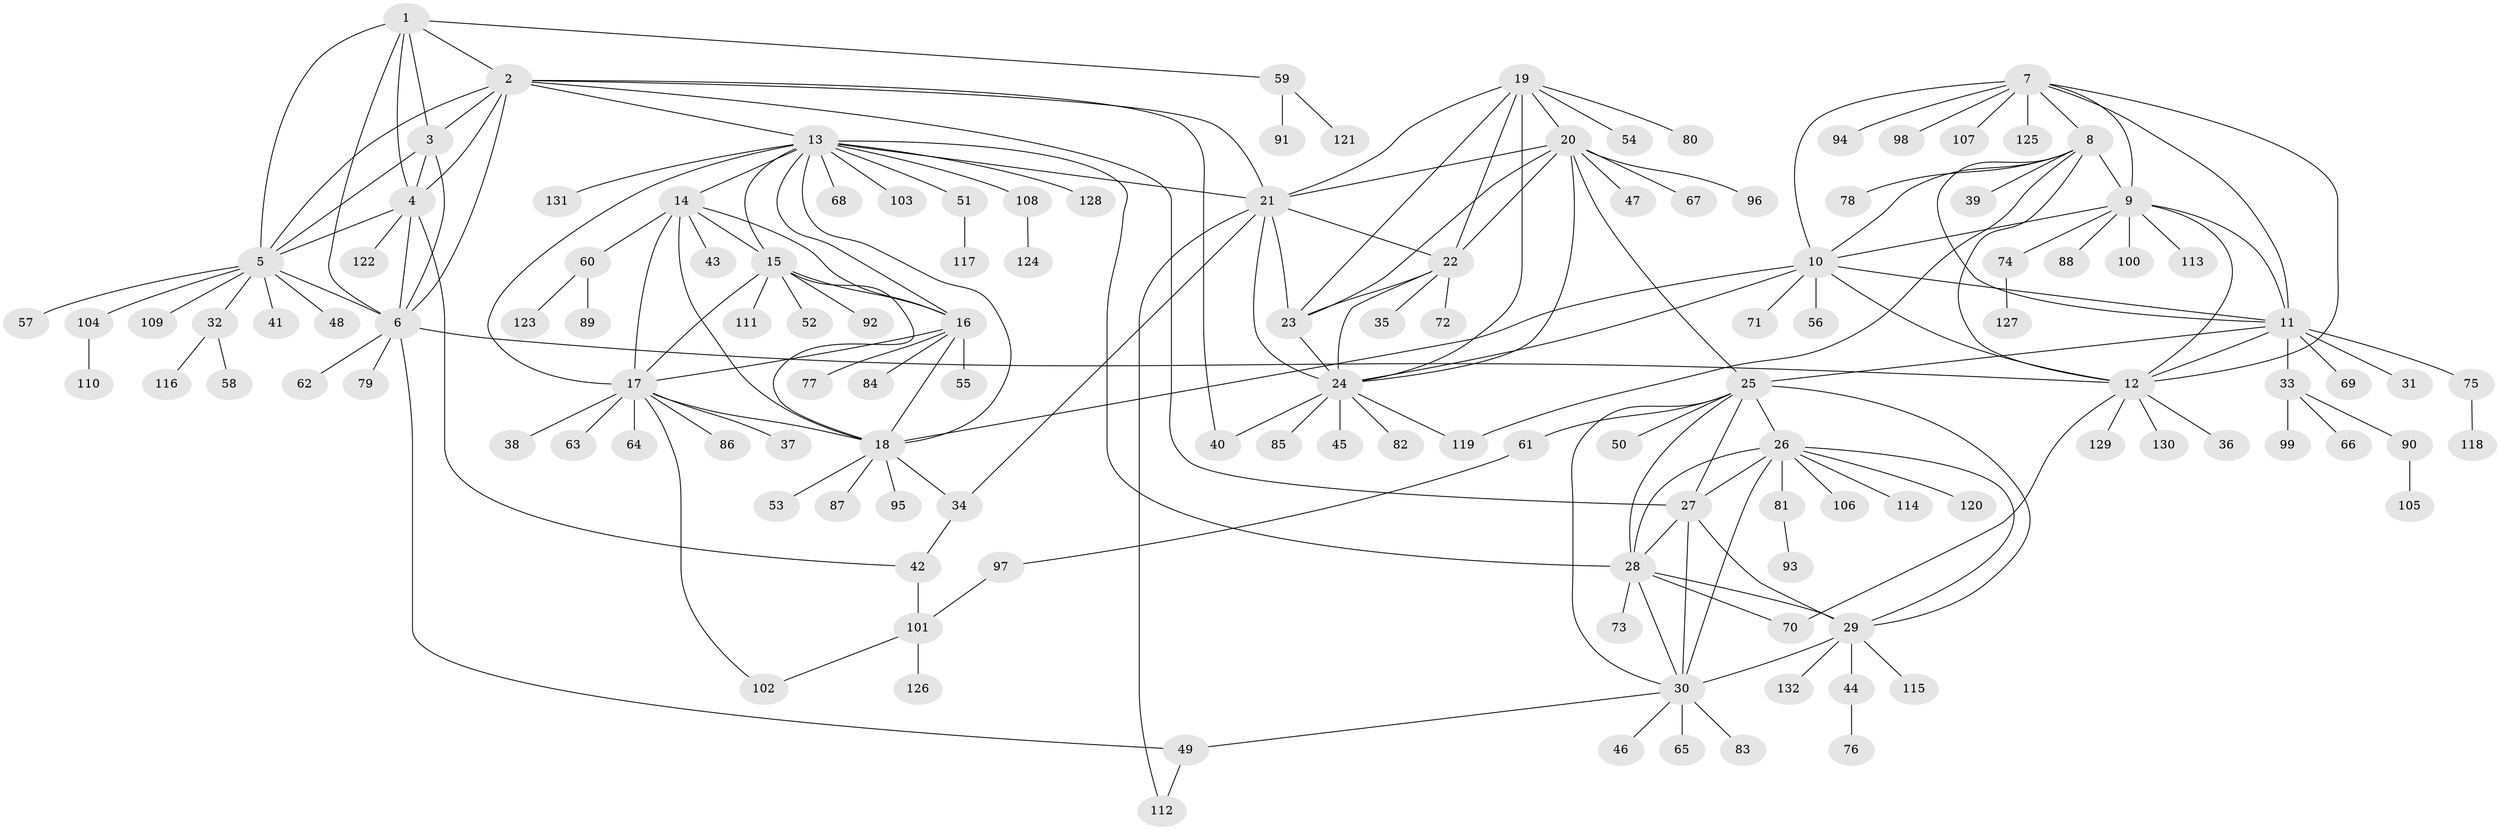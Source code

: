 // Generated by graph-tools (version 1.1) at 2025/26/03/09/25 03:26:33]
// undirected, 132 vertices, 196 edges
graph export_dot {
graph [start="1"]
  node [color=gray90,style=filled];
  1;
  2;
  3;
  4;
  5;
  6;
  7;
  8;
  9;
  10;
  11;
  12;
  13;
  14;
  15;
  16;
  17;
  18;
  19;
  20;
  21;
  22;
  23;
  24;
  25;
  26;
  27;
  28;
  29;
  30;
  31;
  32;
  33;
  34;
  35;
  36;
  37;
  38;
  39;
  40;
  41;
  42;
  43;
  44;
  45;
  46;
  47;
  48;
  49;
  50;
  51;
  52;
  53;
  54;
  55;
  56;
  57;
  58;
  59;
  60;
  61;
  62;
  63;
  64;
  65;
  66;
  67;
  68;
  69;
  70;
  71;
  72;
  73;
  74;
  75;
  76;
  77;
  78;
  79;
  80;
  81;
  82;
  83;
  84;
  85;
  86;
  87;
  88;
  89;
  90;
  91;
  92;
  93;
  94;
  95;
  96;
  97;
  98;
  99;
  100;
  101;
  102;
  103;
  104;
  105;
  106;
  107;
  108;
  109;
  110;
  111;
  112;
  113;
  114;
  115;
  116;
  117;
  118;
  119;
  120;
  121;
  122;
  123;
  124;
  125;
  126;
  127;
  128;
  129;
  130;
  131;
  132;
  1 -- 2;
  1 -- 3;
  1 -- 4;
  1 -- 5;
  1 -- 6;
  1 -- 59;
  2 -- 3;
  2 -- 4;
  2 -- 5;
  2 -- 6;
  2 -- 13;
  2 -- 21;
  2 -- 27;
  2 -- 40;
  3 -- 4;
  3 -- 5;
  3 -- 6;
  4 -- 5;
  4 -- 6;
  4 -- 42;
  4 -- 122;
  5 -- 6;
  5 -- 32;
  5 -- 41;
  5 -- 48;
  5 -- 57;
  5 -- 104;
  5 -- 109;
  6 -- 12;
  6 -- 49;
  6 -- 62;
  6 -- 79;
  7 -- 8;
  7 -- 9;
  7 -- 10;
  7 -- 11;
  7 -- 12;
  7 -- 94;
  7 -- 98;
  7 -- 107;
  7 -- 125;
  8 -- 9;
  8 -- 10;
  8 -- 11;
  8 -- 12;
  8 -- 39;
  8 -- 78;
  8 -- 119;
  9 -- 10;
  9 -- 11;
  9 -- 12;
  9 -- 74;
  9 -- 88;
  9 -- 100;
  9 -- 113;
  10 -- 11;
  10 -- 12;
  10 -- 18;
  10 -- 24;
  10 -- 56;
  10 -- 71;
  11 -- 12;
  11 -- 25;
  11 -- 31;
  11 -- 33;
  11 -- 69;
  11 -- 75;
  12 -- 36;
  12 -- 70;
  12 -- 129;
  12 -- 130;
  13 -- 14;
  13 -- 15;
  13 -- 16;
  13 -- 17;
  13 -- 18;
  13 -- 21;
  13 -- 28;
  13 -- 51;
  13 -- 68;
  13 -- 103;
  13 -- 108;
  13 -- 128;
  13 -- 131;
  14 -- 15;
  14 -- 16;
  14 -- 17;
  14 -- 18;
  14 -- 43;
  14 -- 60;
  15 -- 16;
  15 -- 17;
  15 -- 18;
  15 -- 52;
  15 -- 92;
  15 -- 111;
  16 -- 17;
  16 -- 18;
  16 -- 55;
  16 -- 77;
  16 -- 84;
  17 -- 18;
  17 -- 37;
  17 -- 38;
  17 -- 63;
  17 -- 64;
  17 -- 86;
  17 -- 102;
  18 -- 34;
  18 -- 53;
  18 -- 87;
  18 -- 95;
  19 -- 20;
  19 -- 21;
  19 -- 22;
  19 -- 23;
  19 -- 24;
  19 -- 54;
  19 -- 80;
  20 -- 21;
  20 -- 22;
  20 -- 23;
  20 -- 24;
  20 -- 25;
  20 -- 47;
  20 -- 67;
  20 -- 96;
  21 -- 22;
  21 -- 23;
  21 -- 24;
  21 -- 34;
  21 -- 112;
  22 -- 23;
  22 -- 24;
  22 -- 35;
  22 -- 72;
  23 -- 24;
  24 -- 40;
  24 -- 45;
  24 -- 82;
  24 -- 85;
  24 -- 119;
  25 -- 26;
  25 -- 27;
  25 -- 28;
  25 -- 29;
  25 -- 30;
  25 -- 50;
  25 -- 61;
  26 -- 27;
  26 -- 28;
  26 -- 29;
  26 -- 30;
  26 -- 81;
  26 -- 106;
  26 -- 114;
  26 -- 120;
  27 -- 28;
  27 -- 29;
  27 -- 30;
  28 -- 29;
  28 -- 30;
  28 -- 70;
  28 -- 73;
  29 -- 30;
  29 -- 44;
  29 -- 115;
  29 -- 132;
  30 -- 46;
  30 -- 49;
  30 -- 65;
  30 -- 83;
  32 -- 58;
  32 -- 116;
  33 -- 66;
  33 -- 90;
  33 -- 99;
  34 -- 42;
  42 -- 101;
  44 -- 76;
  49 -- 112;
  51 -- 117;
  59 -- 91;
  59 -- 121;
  60 -- 89;
  60 -- 123;
  61 -- 97;
  74 -- 127;
  75 -- 118;
  81 -- 93;
  90 -- 105;
  97 -- 101;
  101 -- 102;
  101 -- 126;
  104 -- 110;
  108 -- 124;
}
